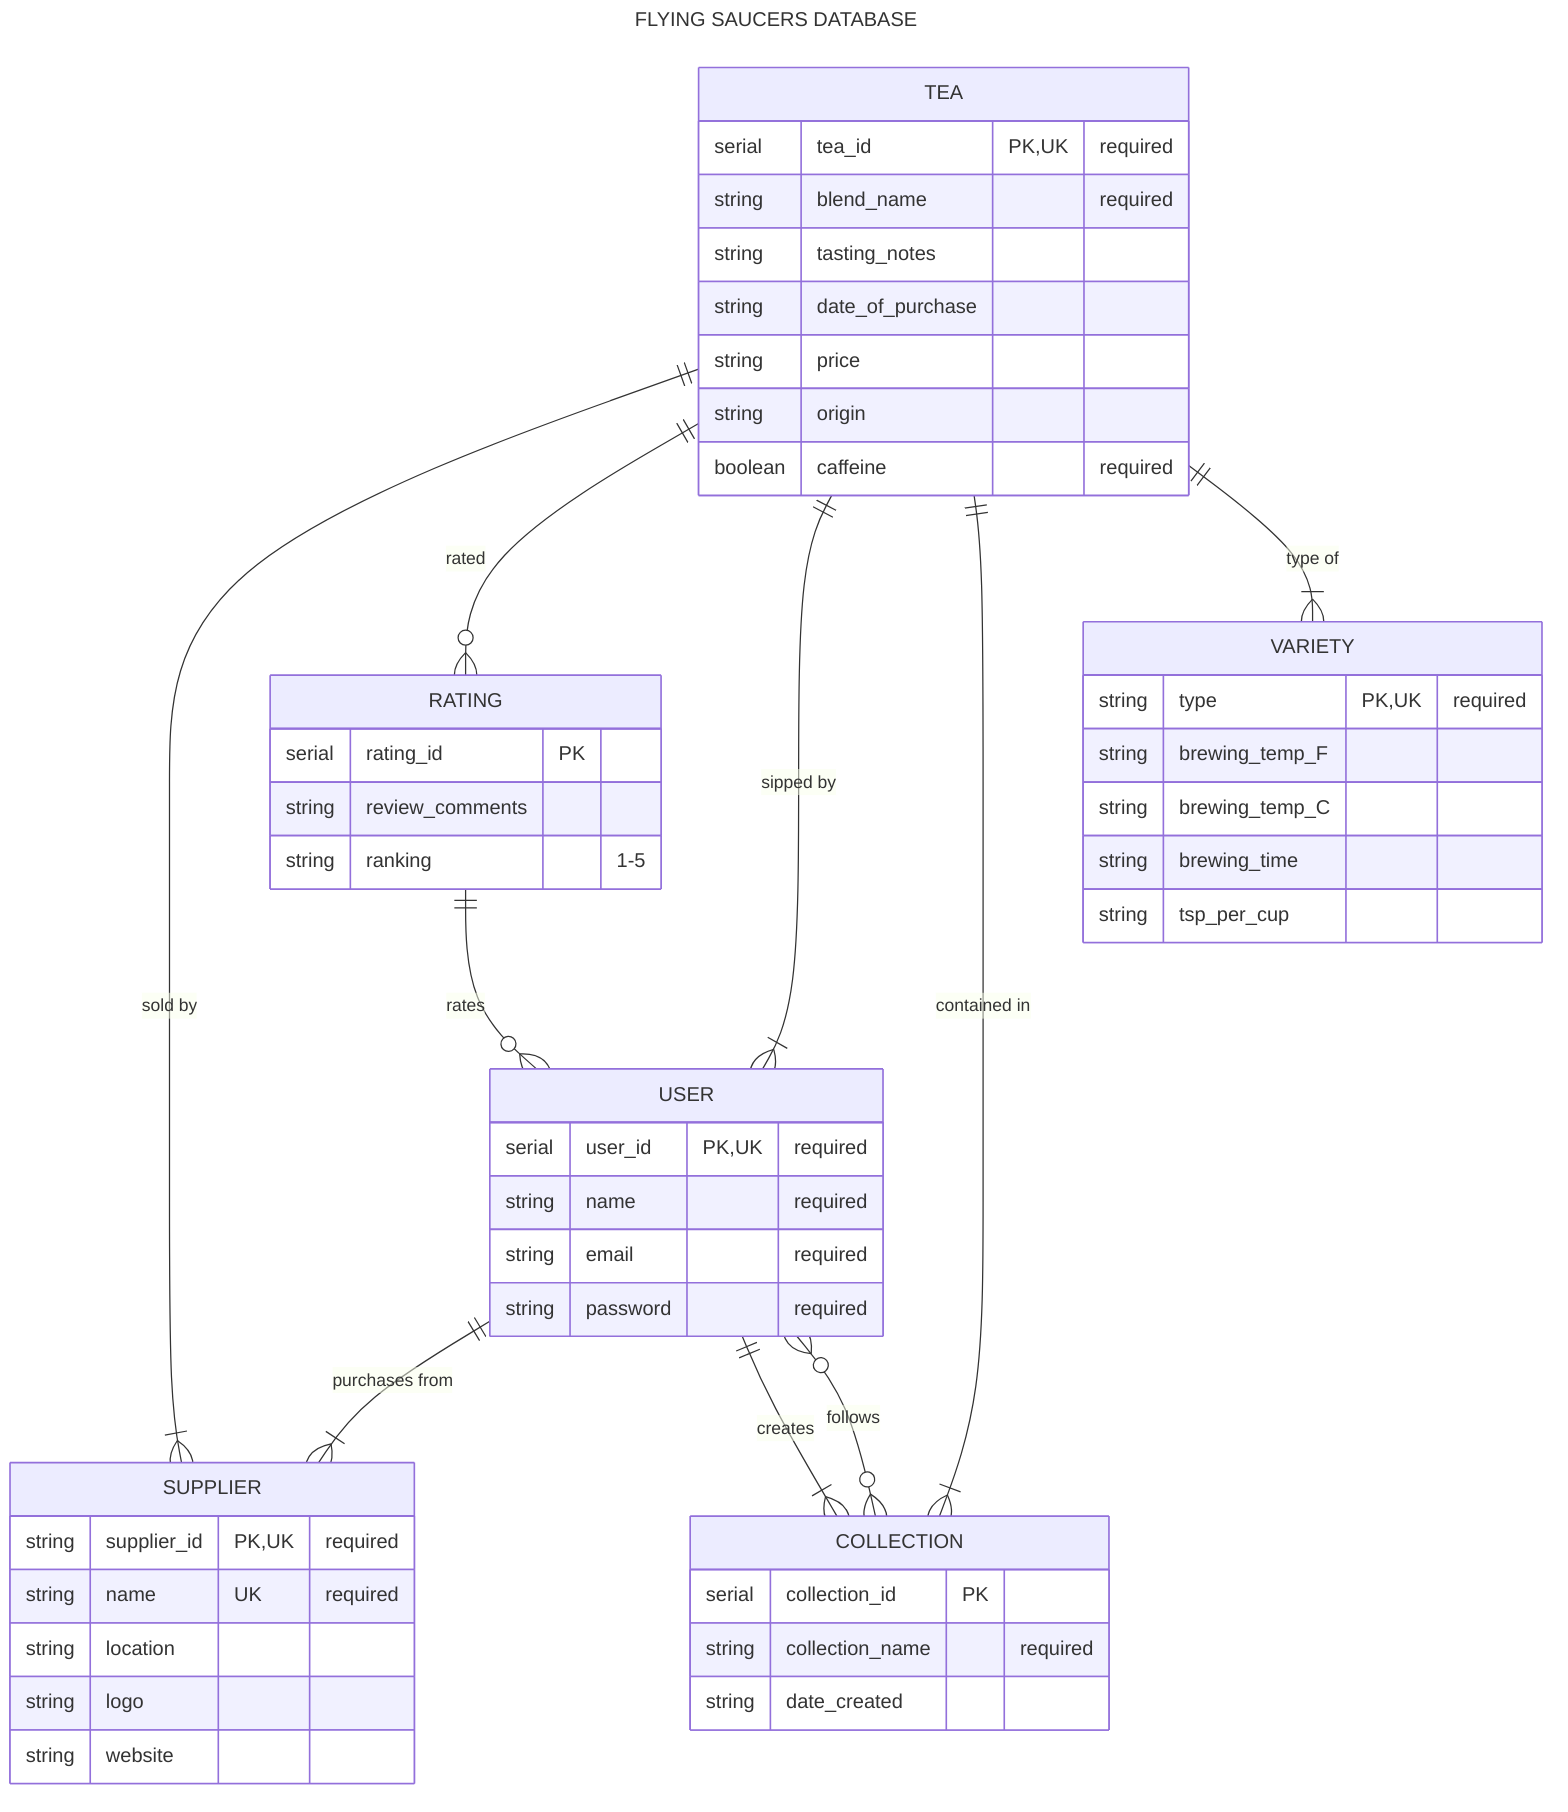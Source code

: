 ---
title: FLYING SAUCERS DATABASE 
---
erDiagram
    TEA {
        serial tea_id PK, UK "required"
        string blend_name "required"
        string tasting_notes
        string date_of_purchase
        string price
        string origin
        boolean caffeine "required"
    }
    RATING {
    serial rating_id PK
    string review_comments
    string ranking "1-5"
    }
    USER {
        serial user_id PK, UK "required"
        string name "required"
        string email "required"
        string password "required"
    }
    COLLECTION {
        serial collection_id PK
        string collection_name "required"
        string date_created
    }
    VARIETY {
        string type PK, UK "required"
        string brewing_temp_F
        string brewing_temp_C
        string brewing_time
        string tsp_per_cup
    }
    SUPPLIER {
        string supplier_id PK, UK "required"
        string name UK "required"
        string location 
        string logo
        string website
    }
    TEA || -- |{ SUPPLIER : "sold by"
    USER || --|{ SUPPLIER : "purchases from"
    USER || -- |{ COLLECTION: "creates"
    RATING || -- o{ USER: "rates"
    TEA || -- o{ RATING: "rated"
    TEA || -- |{ USER: "sipped by"
    TEA || -- |{ COLLECTION: "contained in" 
    TEA || -- |{ VARIETY: "type of"    
    COLLECTION }o -- o{ USER: "follows"